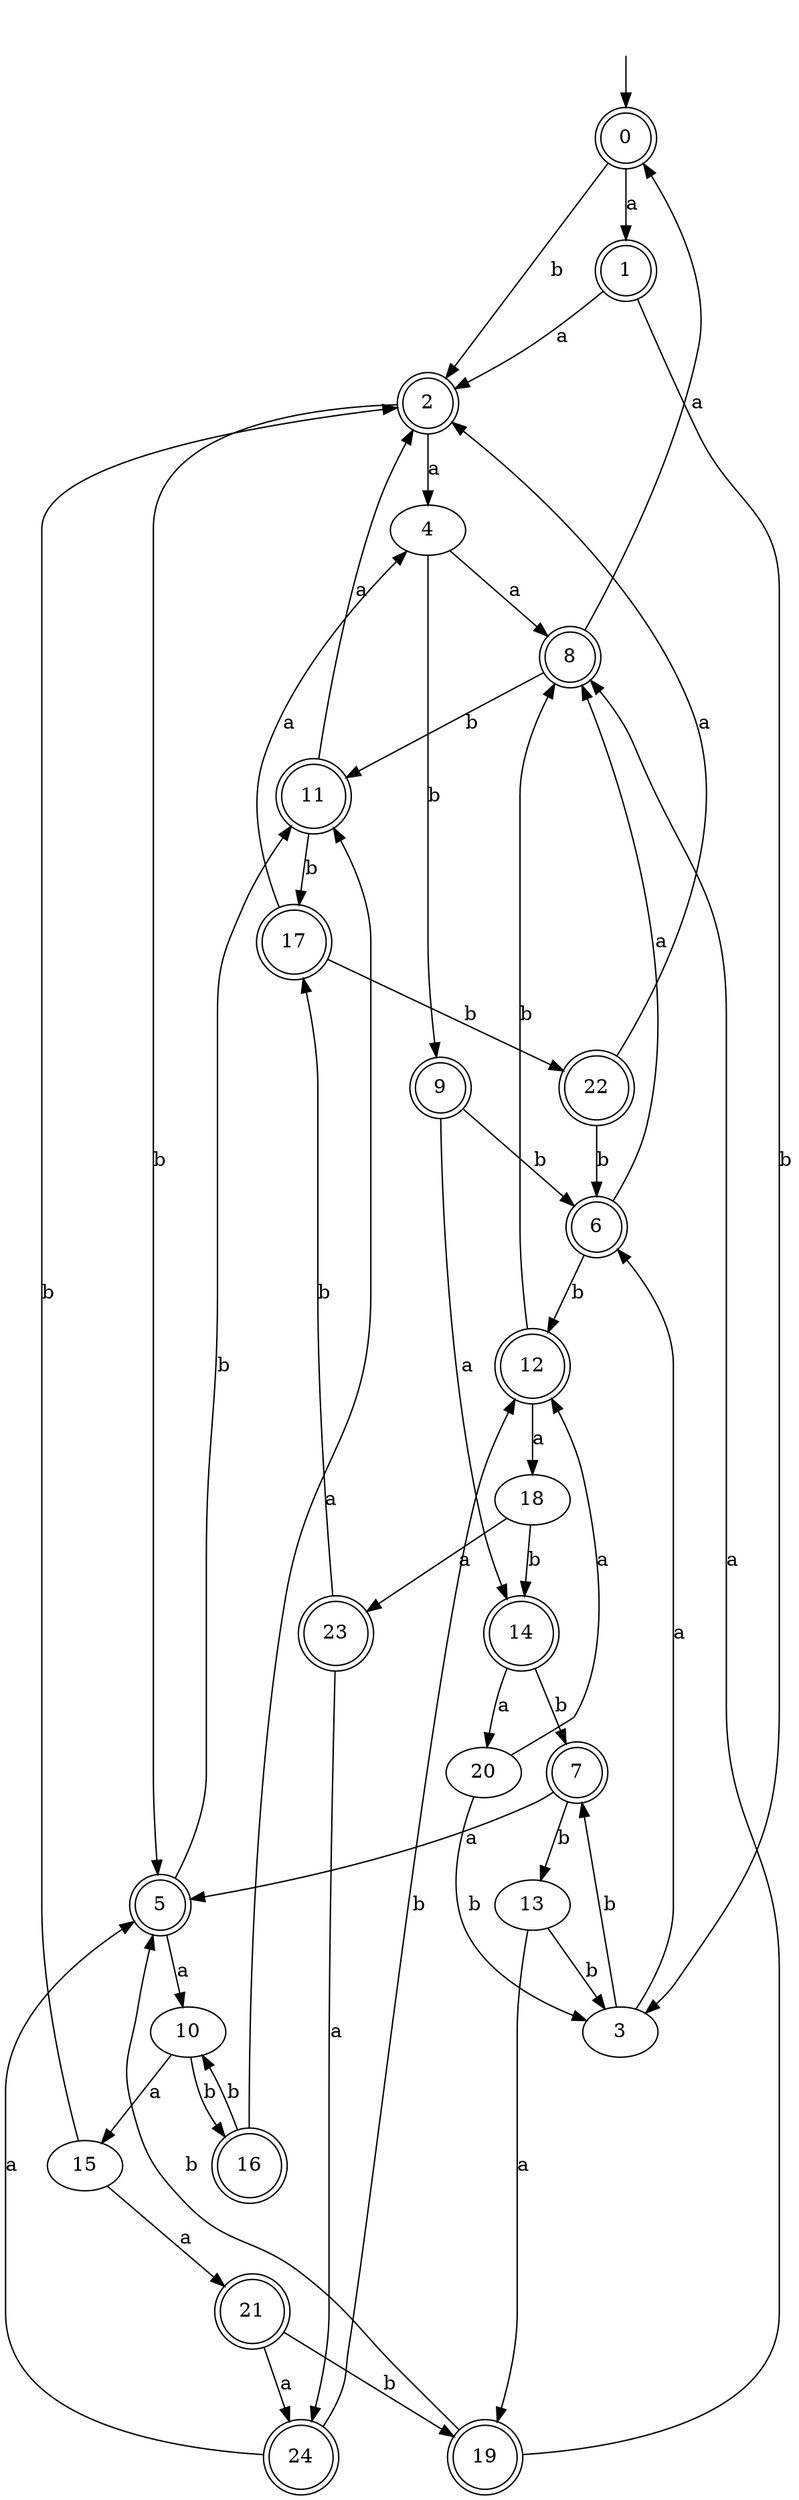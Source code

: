 digraph RandomDFA {
  __start0 [label="", shape=none];
  __start0 -> 0 [label=""];
  0 [shape=circle] [shape=doublecircle]
  0 -> 1 [label="a"]
  0 -> 2 [label="b"]
  1 [shape=doublecircle]
  1 -> 2 [label="a"]
  1 -> 3 [label="b"]
  2 [shape=doublecircle]
  2 -> 4 [label="a"]
  2 -> 5 [label="b"]
  3
  3 -> 6 [label="a"]
  3 -> 7 [label="b"]
  4
  4 -> 8 [label="a"]
  4 -> 9 [label="b"]
  5 [shape=doublecircle]
  5 -> 10 [label="a"]
  5 -> 11 [label="b"]
  6 [shape=doublecircle]
  6 -> 8 [label="a"]
  6 -> 12 [label="b"]
  7 [shape=doublecircle]
  7 -> 5 [label="a"]
  7 -> 13 [label="b"]
  8 [shape=doublecircle]
  8 -> 0 [label="a"]
  8 -> 11 [label="b"]
  9 [shape=doublecircle]
  9 -> 14 [label="a"]
  9 -> 6 [label="b"]
  10
  10 -> 15 [label="a"]
  10 -> 16 [label="b"]
  11 [shape=doublecircle]
  11 -> 2 [label="a"]
  11 -> 17 [label="b"]
  12 [shape=doublecircle]
  12 -> 18 [label="a"]
  12 -> 8 [label="b"]
  13
  13 -> 19 [label="a"]
  13 -> 3 [label="b"]
  14 [shape=doublecircle]
  14 -> 20 [label="a"]
  14 -> 7 [label="b"]
  15
  15 -> 21 [label="a"]
  15 -> 2 [label="b"]
  16 [shape=doublecircle]
  16 -> 11 [label="a"]
  16 -> 10 [label="b"]
  17 [shape=doublecircle]
  17 -> 4 [label="a"]
  17 -> 22 [label="b"]
  18
  18 -> 23 [label="a"]
  18 -> 14 [label="b"]
  19 [shape=doublecircle]
  19 -> 8 [label="a"]
  19 -> 5 [label="b"]
  20
  20 -> 12 [label="a"]
  20 -> 3 [label="b"]
  21 [shape=doublecircle]
  21 -> 24 [label="a"]
  21 -> 19 [label="b"]
  22 [shape=doublecircle]
  22 -> 2 [label="a"]
  22 -> 6 [label="b"]
  23 [shape=doublecircle]
  23 -> 24 [label="a"]
  23 -> 17 [label="b"]
  24 [shape=doublecircle]
  24 -> 5 [label="a"]
  24 -> 12 [label="b"]
}
